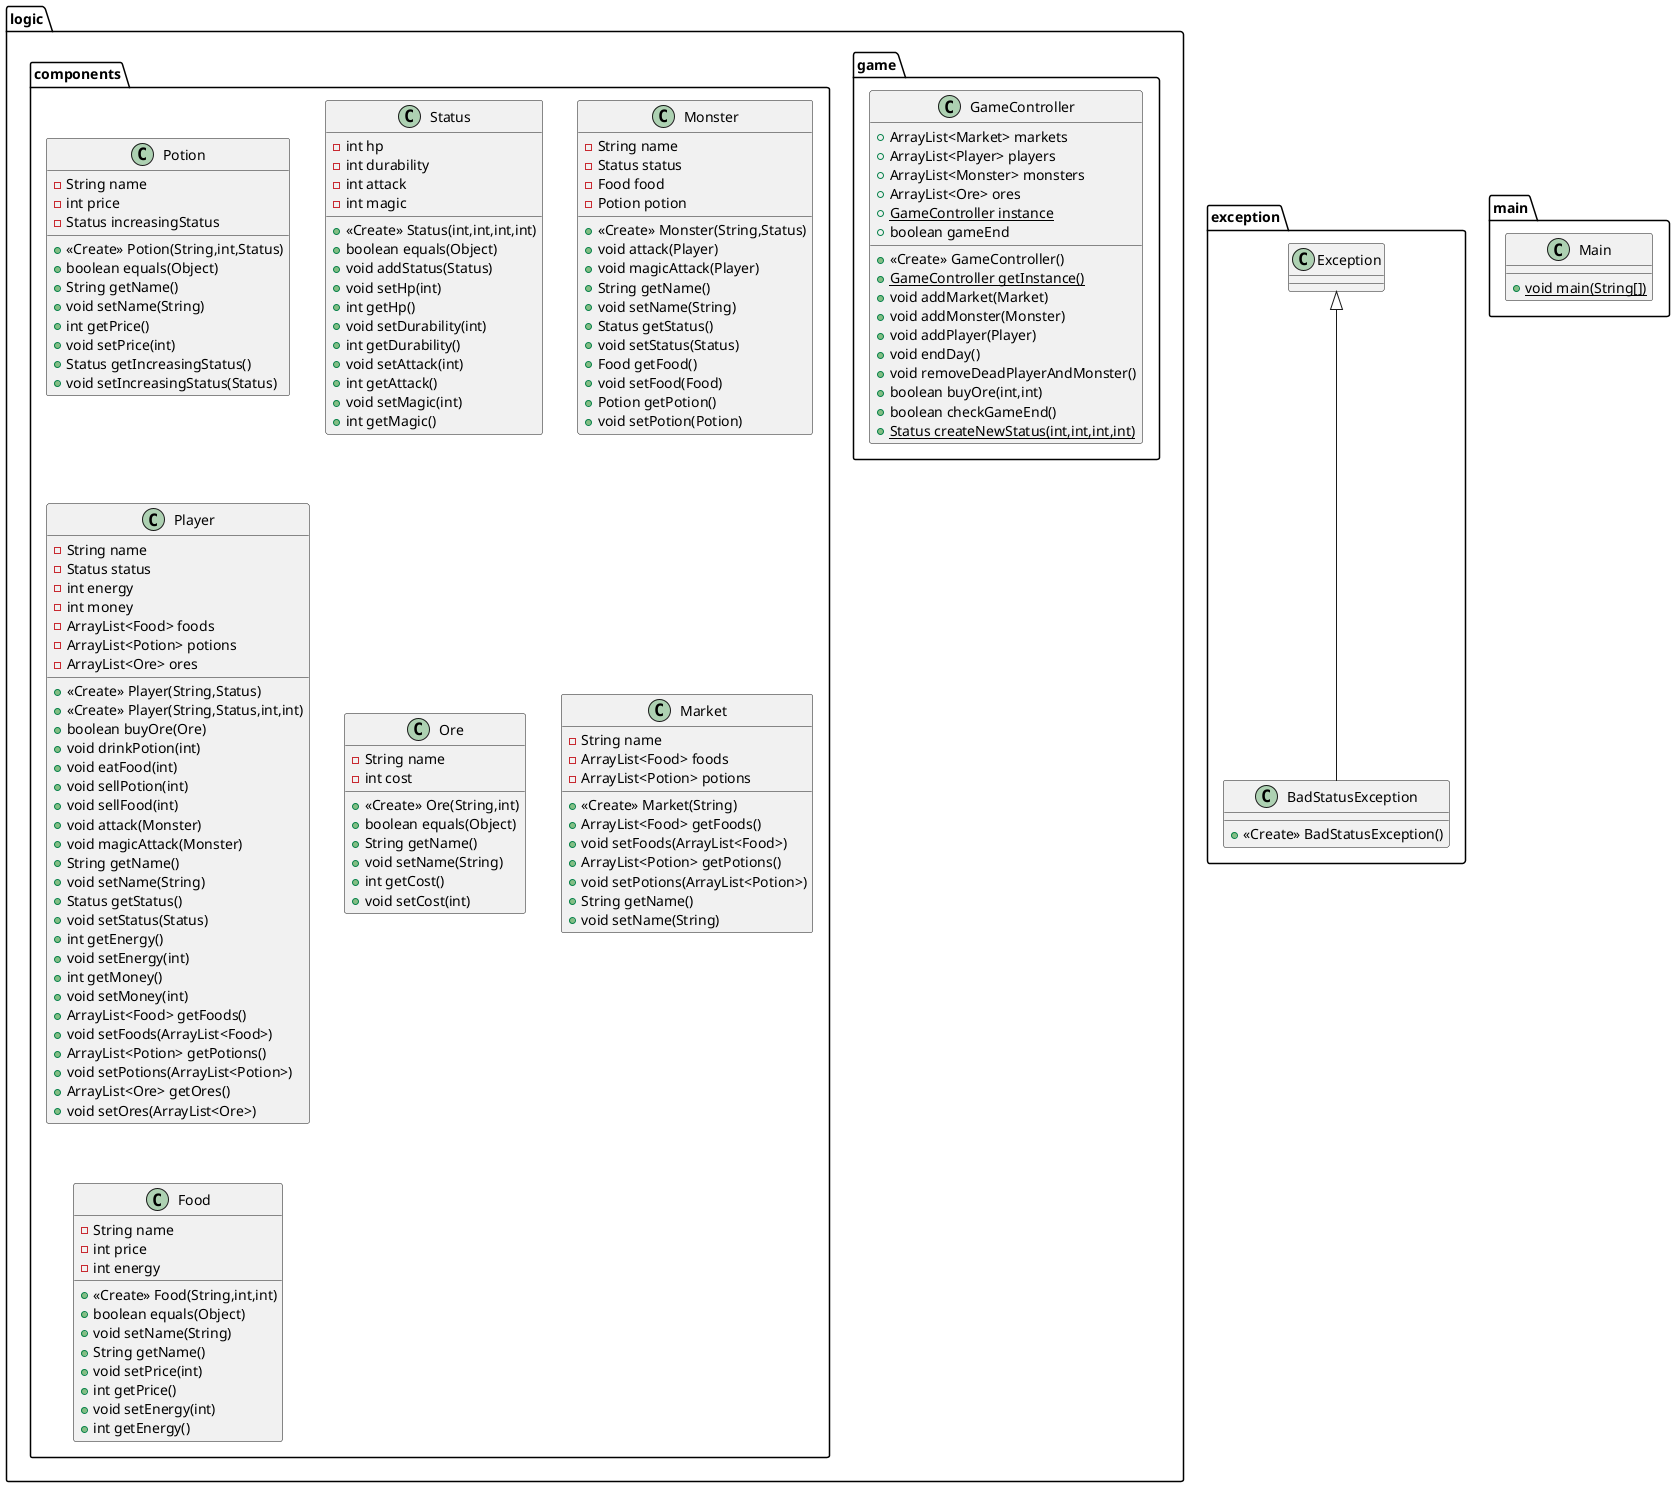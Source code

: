 @startuml
class logic.game.GameController {
+ ArrayList<Market> markets
+ ArrayList<Player> players
+ ArrayList<Monster> monsters
+ ArrayList<Ore> ores
+ {static} GameController instance
+ boolean gameEnd
+ <<Create>> GameController()
+ {static} GameController getInstance()
+ void addMarket(Market)
+ void addMonster(Monster)
+ void addPlayer(Player)
+ void endDay()
+ void removeDeadPlayerAndMonster()
+ boolean buyOre(int,int)
+ boolean checkGameEnd()
+ {static} Status createNewStatus(int,int,int,int)
}
class exception.BadStatusException {
+ <<Create>> BadStatusException()
}
class main.Main {
+ {static} void main(String[])
}
class logic.components.Potion {
- String name
- int price
- Status increasingStatus
+ <<Create>> Potion(String,int,Status)
+ boolean equals(Object)
+ String getName()
+ void setName(String)
+ int getPrice()
+ void setPrice(int)
+ Status getIncreasingStatus()
+ void setIncreasingStatus(Status)
}
class logic.components.Status {
- int hp
- int durability
- int attack
- int magic
+ <<Create>> Status(int,int,int,int)
+ boolean equals(Object)
+ void addStatus(Status)
+ void setHp(int)
+ int getHp()
+ void setDurability(int)
+ int getDurability()
+ void setAttack(int)
+ int getAttack()
+ void setMagic(int)
+ int getMagic()
}
class logic.components.Monster {
- String name
- Status status
- Food food
- Potion potion
+ <<Create>> Monster(String,Status)
+ void attack(Player)
+ void magicAttack(Player)
+ String getName()
+ void setName(String)
+ Status getStatus()
+ void setStatus(Status)
+ Food getFood()
+ void setFood(Food)
+ Potion getPotion()
+ void setPotion(Potion)
}
class logic.components.Player {
- String name
- Status status
- int energy
- int money
- ArrayList<Food> foods
- ArrayList<Potion> potions
- ArrayList<Ore> ores
+ <<Create>> Player(String,Status)
+ <<Create>> Player(String,Status,int,int)
+ boolean buyOre(Ore)
+ void drinkPotion(int)
+ void eatFood(int)
+ void sellPotion(int)
+ void sellFood(int)
+ void attack(Monster)
+ void magicAttack(Monster)
+ String getName()
+ void setName(String)
+ Status getStatus()
+ void setStatus(Status)
+ int getEnergy()
+ void setEnergy(int)
+ int getMoney()
+ void setMoney(int)
+ ArrayList<Food> getFoods()
+ void setFoods(ArrayList<Food>)
+ ArrayList<Potion> getPotions()
+ void setPotions(ArrayList<Potion>)
+ ArrayList<Ore> getOres()
+ void setOres(ArrayList<Ore>)
}
class logic.components.Ore {
- String name
- int cost
+ <<Create>> Ore(String,int)
+ boolean equals(Object)
+ String getName()
+ void setName(String)
+ int getCost()
+ void setCost(int)
}
class logic.components.Market {
- String name
- ArrayList<Food> foods
- ArrayList<Potion> potions
+ <<Create>> Market(String)
+ ArrayList<Food> getFoods()
+ void setFoods(ArrayList<Food>)
+ ArrayList<Potion> getPotions()
+ void setPotions(ArrayList<Potion>)
+ String getName()
+ void setName(String)
}
class logic.components.Food {
- String name
- int price
- int energy
+ <<Create>> Food(String,int,int)
+ boolean equals(Object)
+ void setName(String)
+ String getName()
+ void setPrice(int)
+ int getPrice()
+ void setEnergy(int)
+ int getEnergy()
}


exception.Exception <|-- exception.BadStatusException
@enduml